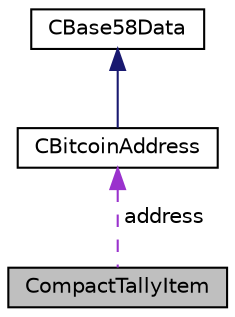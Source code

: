 digraph "CompactTallyItem"
{
 // LATEX_PDF_SIZE
  edge [fontname="Helvetica",fontsize="10",labelfontname="Helvetica",labelfontsize="10"];
  node [fontname="Helvetica",fontsize="10",shape=record];
  Node1 [label="CompactTallyItem",height=0.2,width=0.4,color="black", fillcolor="grey75", style="filled", fontcolor="black",tooltip=" "];
  Node2 -> Node1 [dir="back",color="darkorchid3",fontsize="10",style="dashed",label=" address" ];
  Node2 [label="CBitcoinAddress",height=0.2,width=0.4,color="black", fillcolor="white", style="filled",URL="$class_c_bitcoin_address.html",tooltip=" "];
  Node3 -> Node2 [dir="back",color="midnightblue",fontsize="10",style="solid"];
  Node3 [label="CBase58Data",height=0.2,width=0.4,color="black", fillcolor="white", style="filled",URL="$class_c_base58_data.html",tooltip=" "];
}
